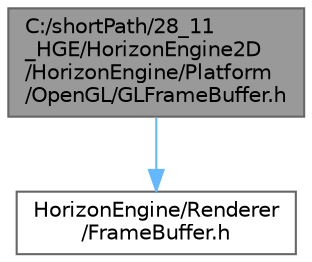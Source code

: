 digraph "C:/shortPath/28_11_HGE/HorizonEngine2D/HorizonEngine/Platform/OpenGL/GLFrameBuffer.h"
{
 // LATEX_PDF_SIZE
  bgcolor="transparent";
  edge [fontname=Helvetica,fontsize=10,labelfontname=Helvetica,labelfontsize=10];
  node [fontname=Helvetica,fontsize=10,shape=box,height=0.2,width=0.4];
  Node1 [label="C:/shortPath/28_11\l_HGE/HorizonEngine2D\l/HorizonEngine/Platform\l/OpenGL/GLFrameBuffer.h",height=0.2,width=0.4,color="gray40", fillcolor="grey60", style="filled", fontcolor="black",tooltip=" "];
  Node1 -> Node2 [color="steelblue1",style="solid"];
  Node2 [label="HorizonEngine/Renderer\l/FrameBuffer.h",height=0.2,width=0.4,color="grey40", fillcolor="white", style="filled",URL="$_frame_buffer_8h.html",tooltip=" "];
}
